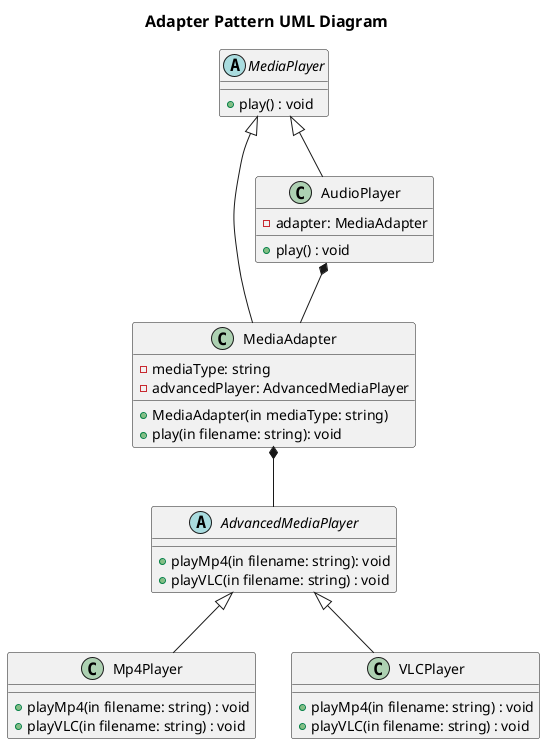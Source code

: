 @startuml

skinparam TitleFontSize 16
title "Adapter Pattern UML Diagram"

abstract MediaPlayer{
    +play() : void
}

abstract AdvancedMediaPlayer{
    +playMp4(in filename: string): void
    +playVLC(in filename: string) : void
}

class Mp4Player{
    +playMp4(in filename: string) : void
    +playVLC(in filename: string) : void
}

class VLCPlayer{
    +playMp4(in filename: string) : void
    +playVLC(in filename: string) : void
}


class MediaAdapter{
    +MediaAdapter(in mediaType: string)
    +play(in filename: string): void
    -mediaType: string
    -advancedPlayer: AdvancedMediaPlayer
}

class AudioPlayer{
    +play() : void
    -adapter: MediaAdapter
}

AdvancedMediaPlayer <|--Mp4Player
AdvancedMediaPlayer <|--VLCPlayer

MediaAdapter *-- AdvancedMediaPlayer
AudioPlayer *-- MediaAdapter

MediaPlayer <|-- MediaAdapter
MediaPlayer <|-- AudioPlayer


@enduml